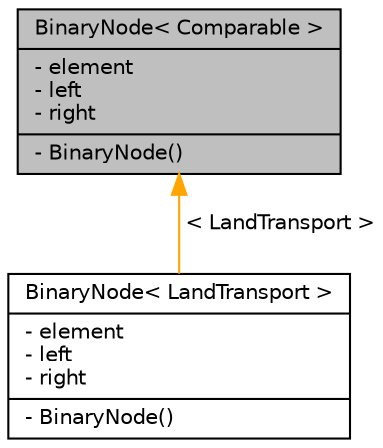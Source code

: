 digraph "BinaryNode&lt; Comparable &gt;"
{
 // LATEX_PDF_SIZE
  bgcolor="transparent";
  edge [fontname="Helvetica",fontsize="10",labelfontname="Helvetica",labelfontsize="10"];
  node [fontname="Helvetica",fontsize="10",shape=record];
  Node1 [label="{BinaryNode\< Comparable \>\n|- element\l- left\l- right\l|- BinaryNode()\l}",height=0.2,width=0.4,color="black", fillcolor="grey75", style="filled", fontcolor="black",tooltip=" "];
  Node1 -> Node2 [dir="back",color="orange",fontsize="10",style="solid",label=" \< LandTransport \>" ,fontname="Helvetica"];
  Node2 [label="{BinaryNode\< LandTransport \>\n|- element\l- left\l- right\l|- BinaryNode()\l}",height=0.2,width=0.4,color="black",URL="$classBinaryNode.html",tooltip=" "];
}
